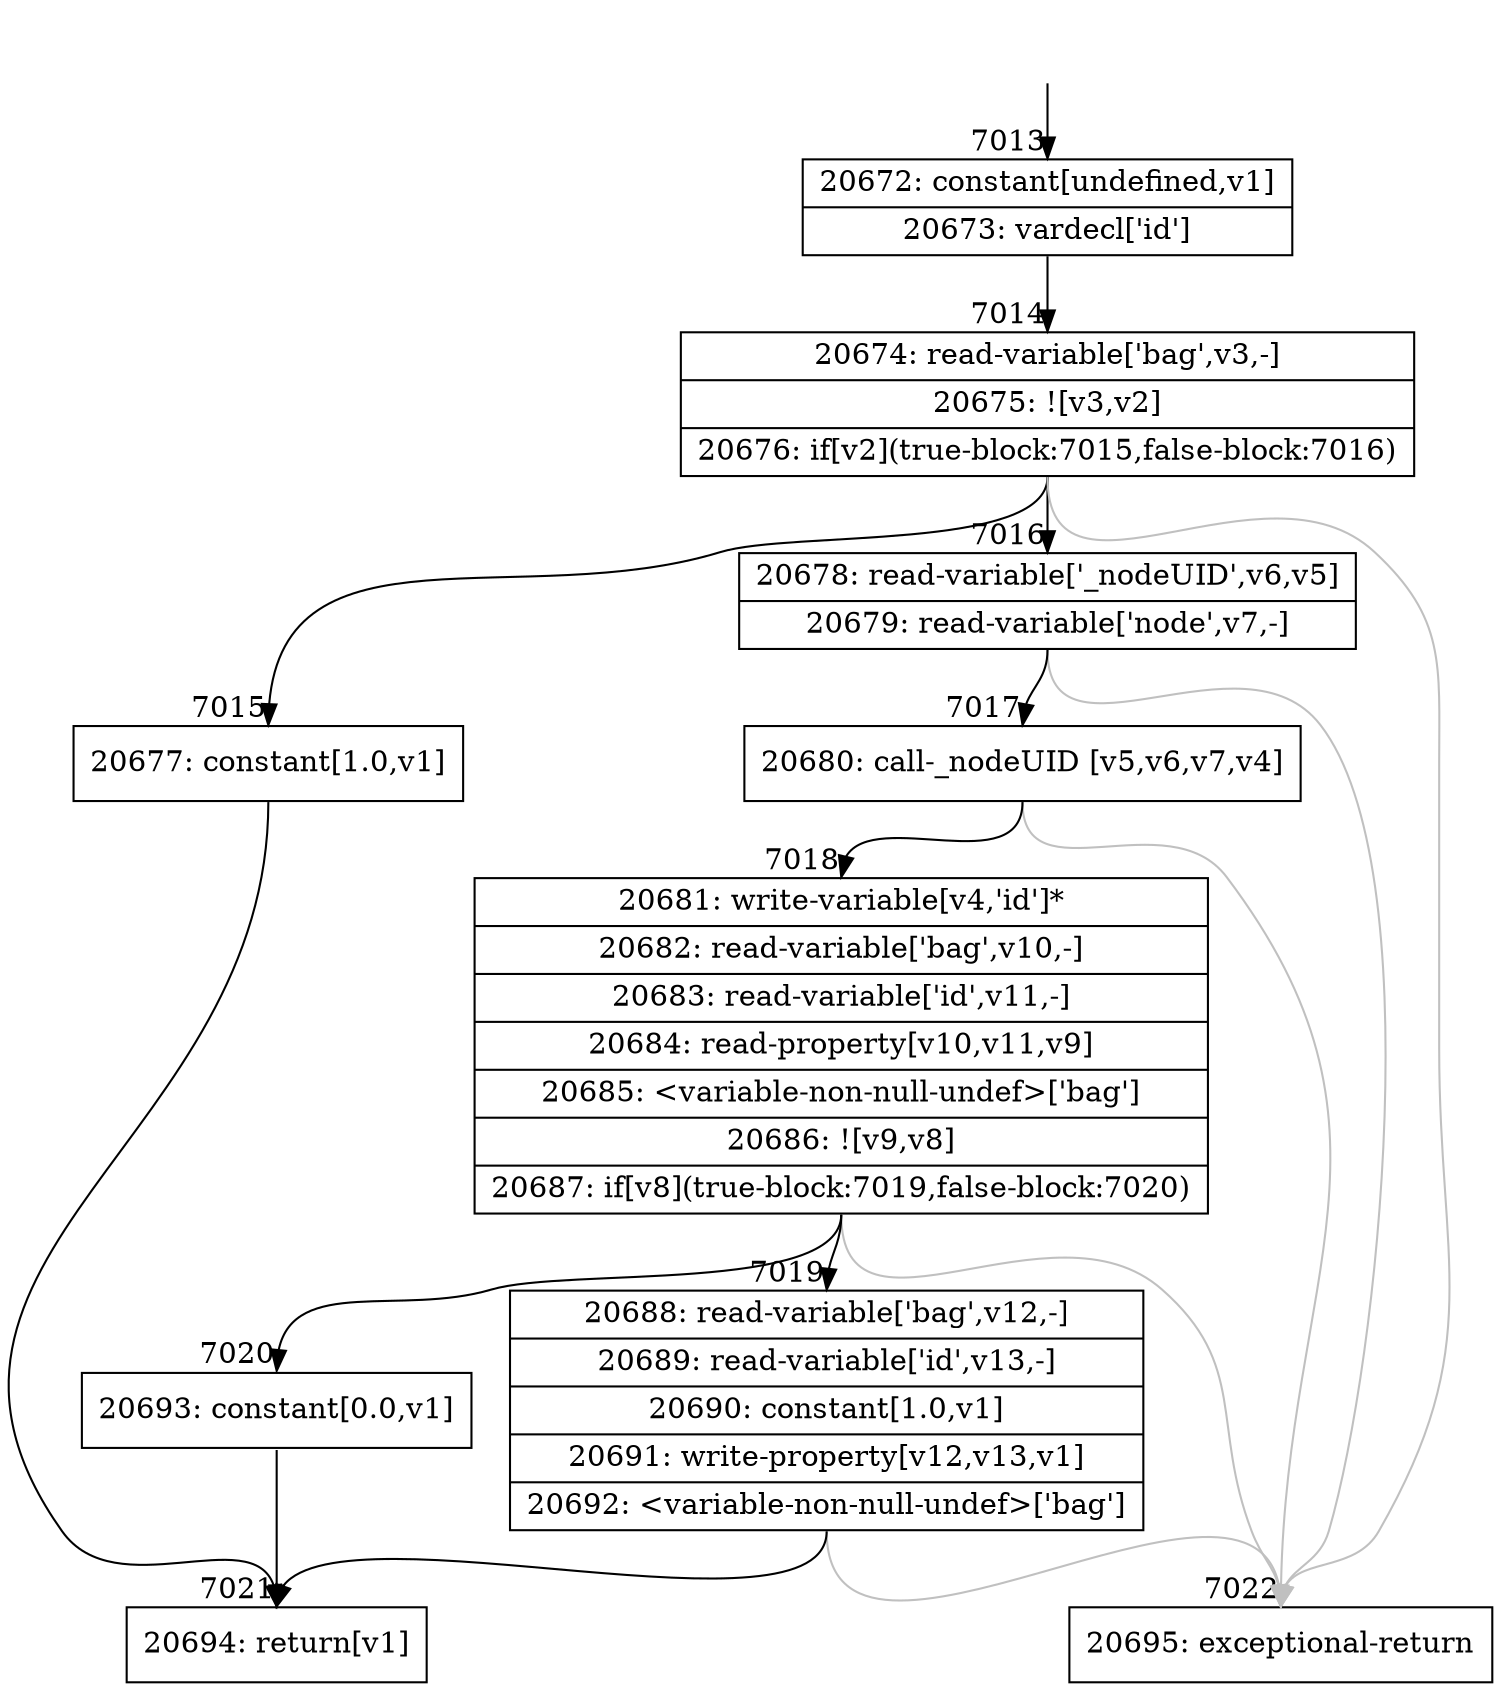 digraph {
rankdir="TD"
BB_entry490[shape=none,label=""];
BB_entry490 -> BB7013 [tailport=s, headport=n, headlabel="    7013"]
BB7013 [shape=record label="{20672: constant[undefined,v1]|20673: vardecl['id']}" ] 
BB7013 -> BB7014 [tailport=s, headport=n, headlabel="      7014"]
BB7014 [shape=record label="{20674: read-variable['bag',v3,-]|20675: ![v3,v2]|20676: if[v2](true-block:7015,false-block:7016)}" ] 
BB7014 -> BB7015 [tailport=s, headport=n, headlabel="      7015"]
BB7014 -> BB7016 [tailport=s, headport=n, headlabel="      7016"]
BB7014 -> BB7022 [tailport=s, headport=n, color=gray, headlabel="      7022"]
BB7015 [shape=record label="{20677: constant[1.0,v1]}" ] 
BB7015 -> BB7021 [tailport=s, headport=n, headlabel="      7021"]
BB7016 [shape=record label="{20678: read-variable['_nodeUID',v6,v5]|20679: read-variable['node',v7,-]}" ] 
BB7016 -> BB7017 [tailport=s, headport=n, headlabel="      7017"]
BB7016 -> BB7022 [tailport=s, headport=n, color=gray]
BB7017 [shape=record label="{20680: call-_nodeUID [v5,v6,v7,v4]}" ] 
BB7017 -> BB7018 [tailport=s, headport=n, headlabel="      7018"]
BB7017 -> BB7022 [tailport=s, headport=n, color=gray]
BB7018 [shape=record label="{20681: write-variable[v4,'id']*|20682: read-variable['bag',v10,-]|20683: read-variable['id',v11,-]|20684: read-property[v10,v11,v9]|20685: \<variable-non-null-undef\>['bag']|20686: ![v9,v8]|20687: if[v8](true-block:7019,false-block:7020)}" ] 
BB7018 -> BB7019 [tailport=s, headport=n, headlabel="      7019"]
BB7018 -> BB7020 [tailport=s, headport=n, headlabel="      7020"]
BB7018 -> BB7022 [tailport=s, headport=n, color=gray]
BB7019 [shape=record label="{20688: read-variable['bag',v12,-]|20689: read-variable['id',v13,-]|20690: constant[1.0,v1]|20691: write-property[v12,v13,v1]|20692: \<variable-non-null-undef\>['bag']}" ] 
BB7019 -> BB7021 [tailport=s, headport=n]
BB7019 -> BB7022 [tailport=s, headport=n, color=gray]
BB7020 [shape=record label="{20693: constant[0.0,v1]}" ] 
BB7020 -> BB7021 [tailport=s, headport=n]
BB7021 [shape=record label="{20694: return[v1]}" ] 
BB7022 [shape=record label="{20695: exceptional-return}" ] 
//#$~ 9783
}
